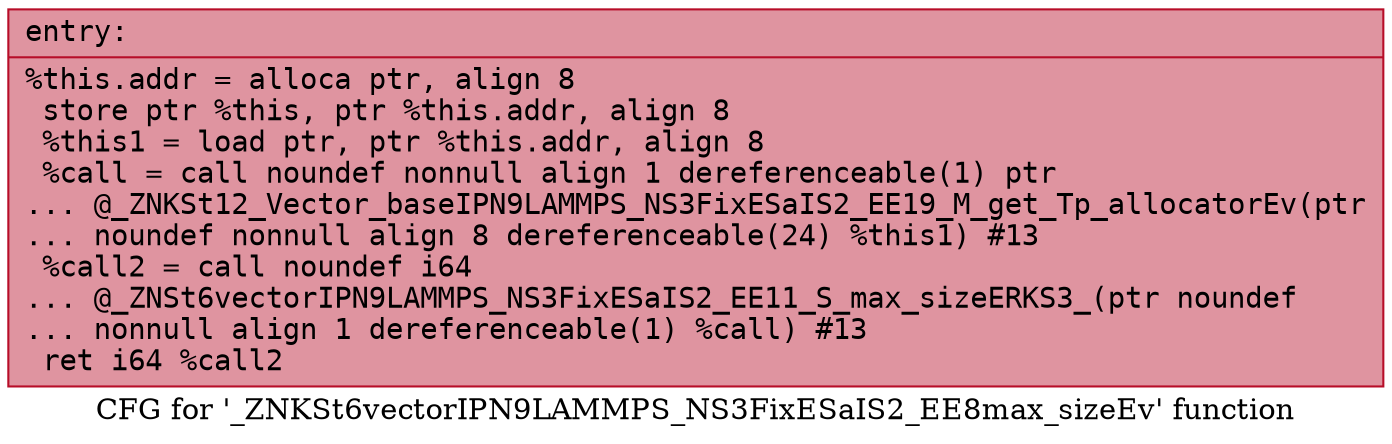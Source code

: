 digraph "CFG for '_ZNKSt6vectorIPN9LAMMPS_NS3FixESaIS2_EE8max_sizeEv' function" {
	label="CFG for '_ZNKSt6vectorIPN9LAMMPS_NS3FixESaIS2_EE8max_sizeEv' function";

	Node0x561f1656fdc0 [shape=record,color="#b70d28ff", style=filled, fillcolor="#b70d2870" fontname="Courier",label="{entry:\l|  %this.addr = alloca ptr, align 8\l  store ptr %this, ptr %this.addr, align 8\l  %this1 = load ptr, ptr %this.addr, align 8\l  %call = call noundef nonnull align 1 dereferenceable(1) ptr\l... @_ZNKSt12_Vector_baseIPN9LAMMPS_NS3FixESaIS2_EE19_M_get_Tp_allocatorEv(ptr\l... noundef nonnull align 8 dereferenceable(24) %this1) #13\l  %call2 = call noundef i64\l... @_ZNSt6vectorIPN9LAMMPS_NS3FixESaIS2_EE11_S_max_sizeERKS3_(ptr noundef\l... nonnull align 1 dereferenceable(1) %call) #13\l  ret i64 %call2\l}"];
}
